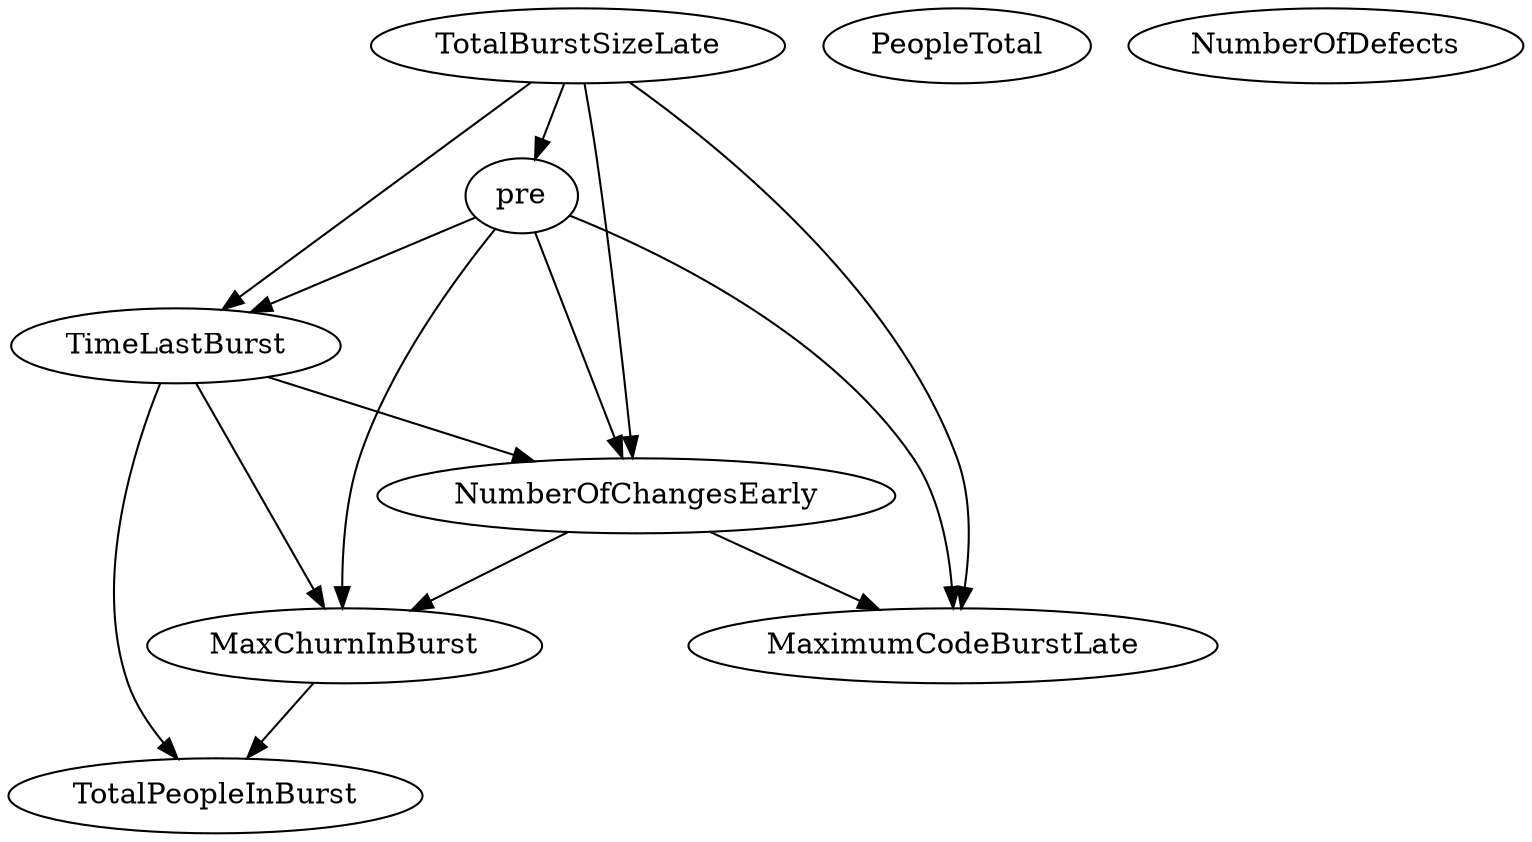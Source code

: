 digraph {
   NumberOfChangesEarly;
   PeopleTotal;
   NumberOfDefects;
   pre;
   TotalPeopleInBurst;
   MaxChurnInBurst;
   TimeLastBurst;
   MaximumCodeBurstLate;
   TotalBurstSizeLate;
   NumberOfChangesEarly -> MaxChurnInBurst;
   NumberOfChangesEarly -> MaximumCodeBurstLate;
   pre -> NumberOfChangesEarly;
   pre -> MaxChurnInBurst;
   pre -> TimeLastBurst;
   pre -> MaximumCodeBurstLate;
   MaxChurnInBurst -> TotalPeopleInBurst;
   TimeLastBurst -> NumberOfChangesEarly;
   TimeLastBurst -> TotalPeopleInBurst;
   TimeLastBurst -> MaxChurnInBurst;
   TotalBurstSizeLate -> NumberOfChangesEarly;
   TotalBurstSizeLate -> pre;
   TotalBurstSizeLate -> TimeLastBurst;
   TotalBurstSizeLate -> MaximumCodeBurstLate;
}
